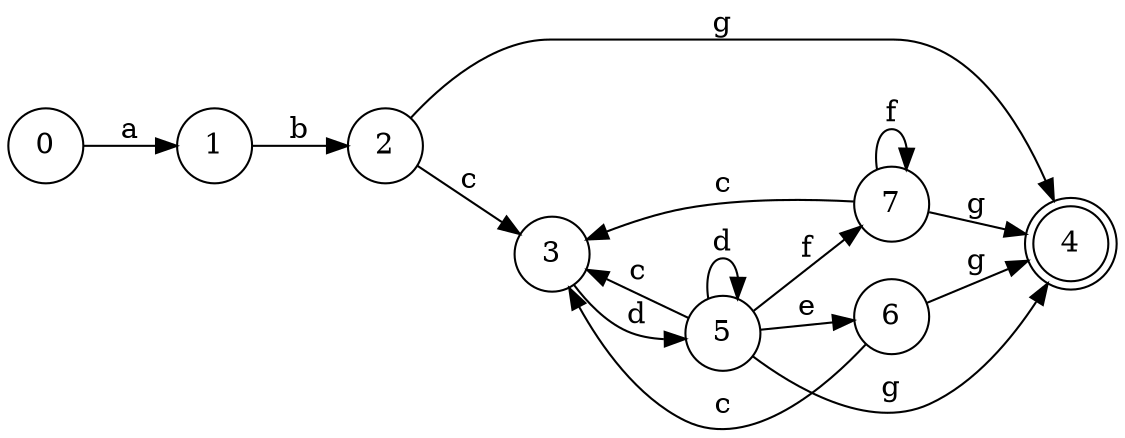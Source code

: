 digraph G
{
	rankdir = "LR";
	node[shape=circle];
	4[shape=doublecircle];
	0->1[label="a"];
	1->2[label="b"];
	2->3[label="c"];
	2->4[label="g"];
	3->5[label="d"];
	5->3[label="c"];
	5->5[label="d"];
	5->6[label="e"];
	5->7[label="f"];
	5->4[label="g"];
	6->3[label="c"];
	6->4[label="g"];
	7->3[label="c"];
	7->7[label="f"];
	7->4[label="g"];
}